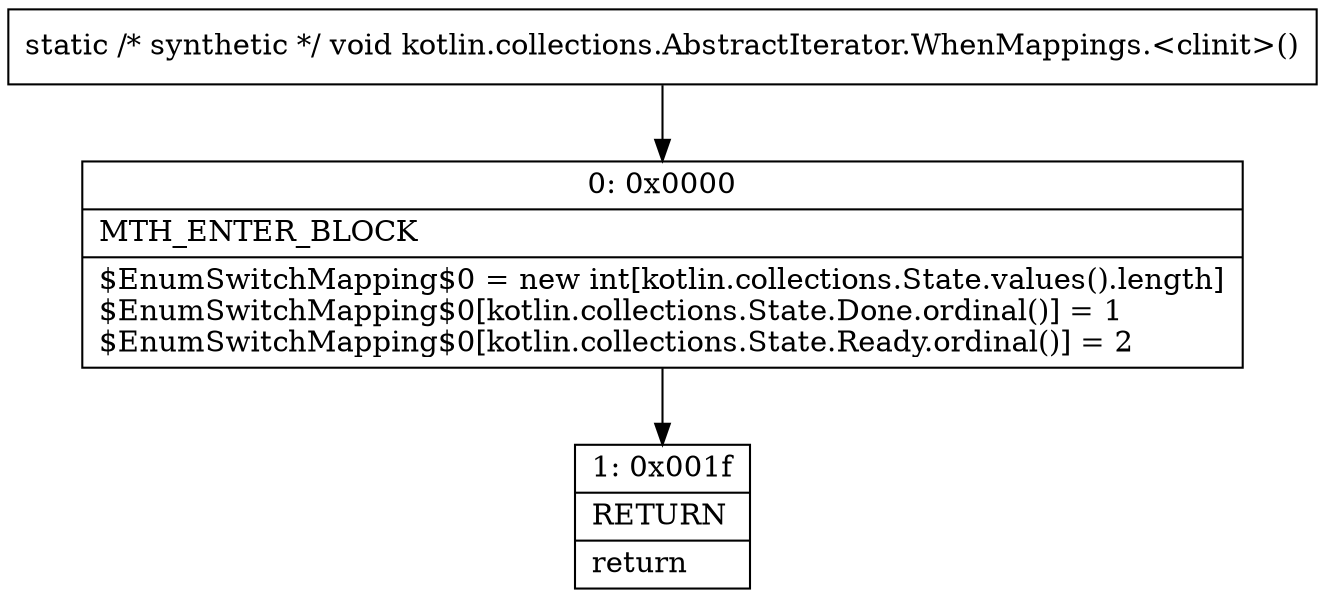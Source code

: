 digraph "CFG forkotlin.collections.AbstractIterator.WhenMappings.\<clinit\>()V" {
Node_0 [shape=record,label="{0\:\ 0x0000|MTH_ENTER_BLOCK\l|$EnumSwitchMapping$0 = new int[kotlin.collections.State.values().length]\l$EnumSwitchMapping$0[kotlin.collections.State.Done.ordinal()] = 1\l$EnumSwitchMapping$0[kotlin.collections.State.Ready.ordinal()] = 2\l}"];
Node_1 [shape=record,label="{1\:\ 0x001f|RETURN\l|return\l}"];
MethodNode[shape=record,label="{static \/* synthetic *\/ void kotlin.collections.AbstractIterator.WhenMappings.\<clinit\>() }"];
MethodNode -> Node_0;
Node_0 -> Node_1;
}

